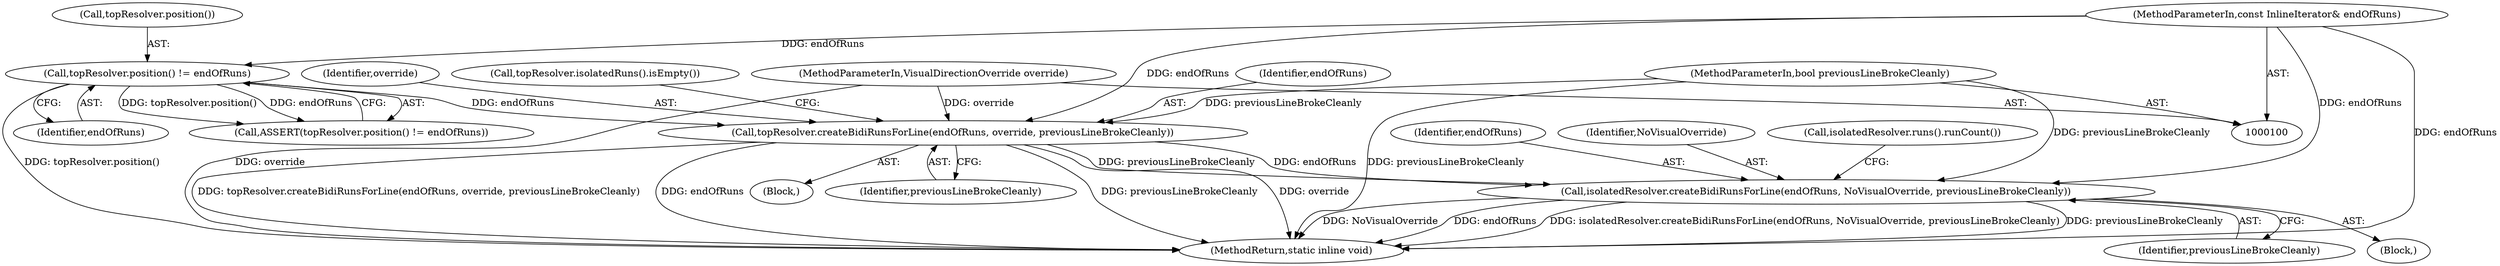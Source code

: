 digraph "0_Chrome_248a92c21c20c14b5983680c50e1d8b73fc79a2f@API" {
"1000121" [label="(Call,topResolver.createBidiRunsForLine(endOfRuns, override, previousLineBrokeCleanly))"];
"1000114" [label="(Call,topResolver.position() != endOfRuns)"];
"1000103" [label="(MethodParameterIn,const InlineIterator& endOfRuns)"];
"1000104" [label="(MethodParameterIn,VisualDirectionOverride override)"];
"1000105" [label="(MethodParameterIn,bool previousLineBrokeCleanly)"];
"1000198" [label="(Call,isolatedResolver.createBidiRunsForLine(endOfRuns, NoVisualOverride, previousLineBrokeCleanly))"];
"1000199" [label="(Identifier,endOfRuns)"];
"1000217" [label="(MethodReturn,static inline void)"];
"1000113" [label="(Call,ASSERT(topResolver.position() != endOfRuns))"];
"1000200" [label="(Identifier,NoVisualOverride)"];
"1000114" [label="(Call,topResolver.position() != endOfRuns)"];
"1000106" [label="(Block,)"];
"1000203" [label="(Call,isolatedResolver.runs().runCount())"];
"1000105" [label="(MethodParameterIn,bool previousLineBrokeCleanly)"];
"1000201" [label="(Identifier,previousLineBrokeCleanly)"];
"1000103" [label="(MethodParameterIn,const InlineIterator& endOfRuns)"];
"1000122" [label="(Identifier,endOfRuns)"];
"1000115" [label="(Call,topResolver.position())"];
"1000104" [label="(MethodParameterIn,VisualDirectionOverride override)"];
"1000198" [label="(Call,isolatedResolver.createBidiRunsForLine(endOfRuns, NoVisualOverride, previousLineBrokeCleanly))"];
"1000123" [label="(Identifier,override)"];
"1000124" [label="(Identifier,previousLineBrokeCleanly)"];
"1000128" [label="(Block,)"];
"1000116" [label="(Identifier,endOfRuns)"];
"1000127" [label="(Call,topResolver.isolatedRuns().isEmpty())"];
"1000121" [label="(Call,topResolver.createBidiRunsForLine(endOfRuns, override, previousLineBrokeCleanly))"];
"1000121" -> "1000106"  [label="AST: "];
"1000121" -> "1000124"  [label="CFG: "];
"1000122" -> "1000121"  [label="AST: "];
"1000123" -> "1000121"  [label="AST: "];
"1000124" -> "1000121"  [label="AST: "];
"1000127" -> "1000121"  [label="CFG: "];
"1000121" -> "1000217"  [label="DDG: override"];
"1000121" -> "1000217"  [label="DDG: topResolver.createBidiRunsForLine(endOfRuns, override, previousLineBrokeCleanly)"];
"1000121" -> "1000217"  [label="DDG: endOfRuns"];
"1000121" -> "1000217"  [label="DDG: previousLineBrokeCleanly"];
"1000114" -> "1000121"  [label="DDG: endOfRuns"];
"1000103" -> "1000121"  [label="DDG: endOfRuns"];
"1000104" -> "1000121"  [label="DDG: override"];
"1000105" -> "1000121"  [label="DDG: previousLineBrokeCleanly"];
"1000121" -> "1000198"  [label="DDG: endOfRuns"];
"1000121" -> "1000198"  [label="DDG: previousLineBrokeCleanly"];
"1000114" -> "1000113"  [label="AST: "];
"1000114" -> "1000116"  [label="CFG: "];
"1000115" -> "1000114"  [label="AST: "];
"1000116" -> "1000114"  [label="AST: "];
"1000113" -> "1000114"  [label="CFG: "];
"1000114" -> "1000217"  [label="DDG: topResolver.position()"];
"1000114" -> "1000113"  [label="DDG: topResolver.position()"];
"1000114" -> "1000113"  [label="DDG: endOfRuns"];
"1000103" -> "1000114"  [label="DDG: endOfRuns"];
"1000103" -> "1000100"  [label="AST: "];
"1000103" -> "1000217"  [label="DDG: endOfRuns"];
"1000103" -> "1000198"  [label="DDG: endOfRuns"];
"1000104" -> "1000100"  [label="AST: "];
"1000104" -> "1000217"  [label="DDG: override"];
"1000105" -> "1000100"  [label="AST: "];
"1000105" -> "1000217"  [label="DDG: previousLineBrokeCleanly"];
"1000105" -> "1000198"  [label="DDG: previousLineBrokeCleanly"];
"1000198" -> "1000128"  [label="AST: "];
"1000198" -> "1000201"  [label="CFG: "];
"1000199" -> "1000198"  [label="AST: "];
"1000200" -> "1000198"  [label="AST: "];
"1000201" -> "1000198"  [label="AST: "];
"1000203" -> "1000198"  [label="CFG: "];
"1000198" -> "1000217"  [label="DDG: previousLineBrokeCleanly"];
"1000198" -> "1000217"  [label="DDG: NoVisualOverride"];
"1000198" -> "1000217"  [label="DDG: endOfRuns"];
"1000198" -> "1000217"  [label="DDG: isolatedResolver.createBidiRunsForLine(endOfRuns, NoVisualOverride, previousLineBrokeCleanly)"];
}
